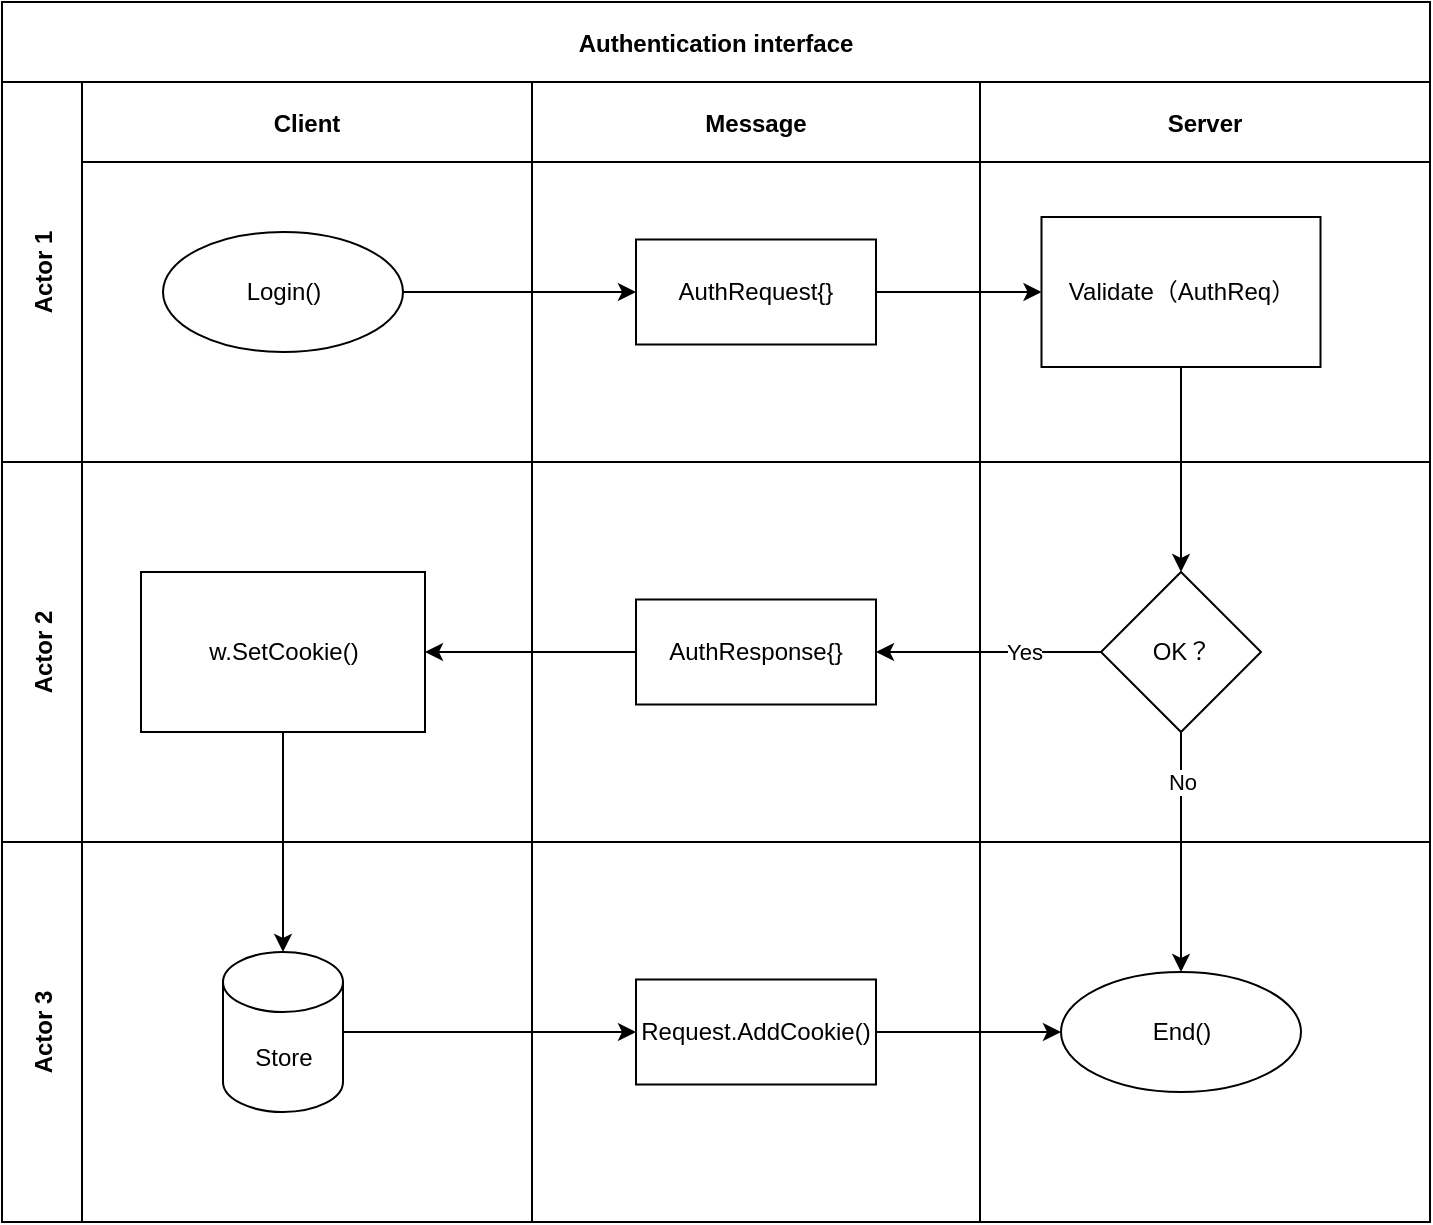 <mxfile>
    <diagram id="irZT9lFK8XWhMNAqYv6D" name="第 1 页">
        <mxGraphModel dx="982" dy="475" grid="1" gridSize="10" guides="1" tooltips="1" connect="1" arrows="1" fold="1" page="1" pageScale="1" pageWidth="827" pageHeight="1169" background="none" math="0" shadow="0">
            <root>
                <mxCell id="0"/>
                <mxCell id="1" parent="0"/>
                <mxCell id="2" value="Authentication interface" style="shape=table;childLayout=tableLayout;rowLines=0;columnLines=0;startSize=40;collapsible=0;recursiveResize=0;expand=0;pointerEvents=0;fontStyle=1;align=center;" parent="1" vertex="1">
                    <mxGeometry x="-110" y="30" width="714" height="610" as="geometry"/>
                </mxCell>
                <mxCell id="3" value="Actor 1" style="swimlane;horizontal=0;points=[[0,0.5],[1,0.5]];portConstraint=eastwest;startSize=40;collapsible=0;recursiveResize=0;expand=0;pointerEvents=0;fontStyle=1" parent="2" vertex="1">
                    <mxGeometry y="40" width="714" height="190" as="geometry"/>
                </mxCell>
                <mxCell id="4" value="Client" style="swimlane;connectable=0;startSize=40;collapsible=0;recursiveResize=0;expand=0;pointerEvents=0;" parent="3" vertex="1">
                    <mxGeometry x="40" width="225" height="190" as="geometry">
                        <mxRectangle width="225" height="190" as="alternateBounds"/>
                    </mxGeometry>
                </mxCell>
                <mxCell id="16" value="Login()" style="ellipse;whiteSpace=wrap;html=1;" parent="4" vertex="1">
                    <mxGeometry x="40.5" y="75" width="120" height="60" as="geometry"/>
                </mxCell>
                <mxCell id="5" value="Message" style="swimlane;connectable=0;startSize=40;collapsible=0;recursiveResize=0;expand=0;pointerEvents=0;" parent="3" vertex="1">
                    <mxGeometry x="265" width="224" height="190" as="geometry">
                        <mxRectangle width="224" height="190" as="alternateBounds"/>
                    </mxGeometry>
                </mxCell>
                <mxCell id="50" value="AuthRequest{}" style="rounded=0;whiteSpace=wrap;html=1;imageWidth=24;imageHeight=24;" parent="5" vertex="1">
                    <mxGeometry x="52" y="78.75" width="120" height="52.5" as="geometry"/>
                </mxCell>
                <mxCell id="6" value="Server" style="swimlane;connectable=0;startSize=40;collapsible=0;recursiveResize=0;expand=0;pointerEvents=0;" parent="3" vertex="1">
                    <mxGeometry x="489" width="225" height="190" as="geometry">
                        <mxRectangle width="225" height="190" as="alternateBounds"/>
                    </mxGeometry>
                </mxCell>
                <mxCell id="53" value="Validate（AuthReq）" style="rounded=0;whiteSpace=wrap;html=1;" parent="6" vertex="1">
                    <mxGeometry x="30.75" y="67.5" width="139.5" height="75" as="geometry"/>
                </mxCell>
                <mxCell id="59" style="edgeStyle=none;html=1;exitX=1;exitY=0.5;exitDx=0;exitDy=0;entryX=0;entryY=0.5;entryDx=0;entryDy=0;" parent="3" source="50" target="53" edge="1">
                    <mxGeometry relative="1" as="geometry"/>
                </mxCell>
                <mxCell id="68" style="edgeStyle=none;html=1;exitX=1;exitY=0.5;exitDx=0;exitDy=0;entryX=0;entryY=0.5;entryDx=0;entryDy=0;" parent="3" source="16" target="50" edge="1">
                    <mxGeometry relative="1" as="geometry"/>
                </mxCell>
                <mxCell id="7" value="Actor 2" style="swimlane;horizontal=0;points=[[0,0.5],[1,0.5]];portConstraint=eastwest;startSize=40;collapsible=0;recursiveResize=0;expand=0;pointerEvents=0;" parent="2" vertex="1">
                    <mxGeometry y="230" width="714" height="190" as="geometry"/>
                </mxCell>
                <mxCell id="8" value="" style="swimlane;connectable=0;startSize=0;collapsible=0;recursiveResize=0;expand=0;pointerEvents=0;" parent="7" vertex="1">
                    <mxGeometry x="40" width="225" height="190" as="geometry">
                        <mxRectangle width="225" height="190" as="alternateBounds"/>
                    </mxGeometry>
                </mxCell>
                <mxCell id="32" value="w.SetCookie()" style="rounded=0;whiteSpace=wrap;html=1;" parent="8" vertex="1">
                    <mxGeometry x="29.5" y="55" width="142" height="80" as="geometry"/>
                </mxCell>
                <mxCell id="9" value="" style="swimlane;connectable=0;startSize=0;collapsible=0;recursiveResize=0;expand=0;pointerEvents=0;" parent="7" vertex="1">
                    <mxGeometry x="265" width="224" height="190" as="geometry">
                        <mxRectangle width="224" height="190" as="alternateBounds"/>
                    </mxGeometry>
                </mxCell>
                <mxCell id="47" value="AuthResponse{}" style="rounded=0;whiteSpace=wrap;html=1;" parent="9" vertex="1">
                    <mxGeometry x="52" y="68.75" width="120" height="52.5" as="geometry"/>
                </mxCell>
                <mxCell id="10" value="" style="swimlane;connectable=0;startSize=0;collapsible=0;recursiveResize=0;expand=0;pointerEvents=0;" parent="7" vertex="1">
                    <mxGeometry x="489" width="225" height="190" as="geometry">
                        <mxRectangle width="225" height="190" as="alternateBounds"/>
                    </mxGeometry>
                </mxCell>
                <mxCell id="55" value="OK？" style="rhombus;whiteSpace=wrap;html=1;" parent="10" vertex="1">
                    <mxGeometry x="60.5" y="55" width="80" height="80" as="geometry"/>
                </mxCell>
                <mxCell id="40" style="edgeStyle=none;html=1;entryX=1;entryY=0.5;entryDx=0;entryDy=0;fontFamily=Helvetica;fontColor=#FFFFFF;exitX=0;exitY=0.5;exitDx=0;exitDy=0;" parent="7" source="47" target="32" edge="1">
                    <mxGeometry relative="1" as="geometry">
                        <mxPoint x="320" y="95" as="sourcePoint"/>
                    </mxGeometry>
                </mxCell>
                <mxCell id="39" style="edgeStyle=none;html=1;exitX=0;exitY=0.5;exitDx=0;exitDy=0;fontFamily=Helvetica;fontColor=#FFFFFF;entryX=1;entryY=0.5;entryDx=0;entryDy=0;" parent="7" source="55" target="47" edge="1">
                    <mxGeometry relative="1" as="geometry">
                        <mxPoint x="549.5" y="95" as="sourcePoint"/>
                        <mxPoint x="441" y="95" as="targetPoint"/>
                    </mxGeometry>
                </mxCell>
                <mxCell id="66" value="Yes" style="edgeLabel;html=1;align=center;verticalAlign=middle;resizable=0;points=[];fontColor=#000000;" parent="39" vertex="1" connectable="0">
                    <mxGeometry x="-0.162" relative="1" as="geometry">
                        <mxPoint x="8" as="offset"/>
                    </mxGeometry>
                </mxCell>
                <mxCell id="11" value="Actor 3" style="swimlane;horizontal=0;points=[[0,0.5],[1,0.5]];portConstraint=eastwest;startSize=40;collapsible=0;recursiveResize=0;expand=0;pointerEvents=0;" parent="2" vertex="1">
                    <mxGeometry y="420" width="714" height="190" as="geometry"/>
                </mxCell>
                <mxCell id="12" value="" style="swimlane;connectable=0;startSize=0;collapsible=0;recursiveResize=0;expand=0;pointerEvents=0;" parent="11" vertex="1">
                    <mxGeometry x="40" width="225" height="190" as="geometry">
                        <mxRectangle width="225" height="190" as="alternateBounds"/>
                    </mxGeometry>
                </mxCell>
                <mxCell id="56" value="Store" style="shape=cylinder3;whiteSpace=wrap;html=1;boundedLbl=1;backgroundOutline=1;size=15;" parent="12" vertex="1">
                    <mxGeometry x="70.5" y="55" width="60" height="80" as="geometry"/>
                </mxCell>
                <mxCell id="13" value="" style="swimlane;connectable=0;startSize=0;collapsible=0;recursiveResize=0;expand=0;pointerEvents=0;" parent="11" vertex="1">
                    <mxGeometry x="265" width="224" height="190" as="geometry">
                        <mxRectangle width="224" height="190" as="alternateBounds"/>
                    </mxGeometry>
                </mxCell>
                <mxCell id="22" value="Request.AddCookie()" style="rounded=0;whiteSpace=wrap;html=1;" parent="13" vertex="1">
                    <mxGeometry x="52" y="68.75" width="120" height="52.5" as="geometry"/>
                </mxCell>
                <mxCell id="14" value="" style="swimlane;connectable=0;startSize=0;collapsible=0;recursiveResize=0;expand=0;pointerEvents=0;" parent="11" vertex="1">
                    <mxGeometry x="489" width="225" height="190" as="geometry">
                        <mxRectangle width="225" height="190" as="alternateBounds"/>
                    </mxGeometry>
                </mxCell>
                <mxCell id="35" value="End()" style="ellipse;whiteSpace=wrap;html=1;" parent="14" vertex="1">
                    <mxGeometry x="40.5" y="65" width="120" height="60" as="geometry"/>
                </mxCell>
                <mxCell id="42" style="edgeStyle=none;html=1;exitX=1;exitY=0.5;exitDx=0;exitDy=0;exitPerimeter=0;entryX=0;entryY=0.5;entryDx=0;entryDy=0;fontFamily=Helvetica;fontColor=#FFFFFF;" parent="11" source="56" target="22" edge="1">
                    <mxGeometry relative="1" as="geometry">
                        <mxPoint x="170.5" y="95" as="sourcePoint"/>
                    </mxGeometry>
                </mxCell>
                <mxCell id="43" style="edgeStyle=none;html=1;exitX=1;exitY=0.5;exitDx=0;exitDy=0;fontFamily=Helvetica;fontColor=#FFFFFF;" parent="11" source="22" target="35" edge="1">
                    <mxGeometry relative="1" as="geometry"/>
                </mxCell>
                <mxCell id="41" style="edgeStyle=none;html=1;exitX=0.5;exitY=1;exitDx=0;exitDy=0;fontFamily=Helvetica;fontColor=#FFFFFF;entryX=0.5;entryY=0;entryDx=0;entryDy=0;entryPerimeter=0;" parent="2" source="32" target="56" edge="1">
                    <mxGeometry relative="1" as="geometry">
                        <mxPoint x="140.5" y="475" as="targetPoint"/>
                    </mxGeometry>
                </mxCell>
                <mxCell id="44" style="edgeStyle=none;html=1;exitX=0.5;exitY=1;exitDx=0;exitDy=0;fontFamily=Helvetica;fontColor=#FFFFFF;" parent="2" source="55" target="35" edge="1">
                    <mxGeometry relative="1" as="geometry">
                        <mxPoint x="589.5" y="365" as="sourcePoint"/>
                    </mxGeometry>
                </mxCell>
                <mxCell id="67" value="No" style="edgeLabel;html=1;align=center;verticalAlign=middle;resizable=0;points=[];fontColor=#000000;" parent="44" vertex="1" connectable="0">
                    <mxGeometry x="-0.467" relative="1" as="geometry">
                        <mxPoint y="-7" as="offset"/>
                    </mxGeometry>
                </mxCell>
                <mxCell id="58" style="edgeStyle=none;html=1;exitX=0.5;exitY=1;exitDx=0;exitDy=0;entryX=0.5;entryY=0;entryDx=0;entryDy=0;" parent="2" source="53" target="55" edge="1">
                    <mxGeometry relative="1" as="geometry"/>
                </mxCell>
            </root>
        </mxGraphModel>
    </diagram>
</mxfile>